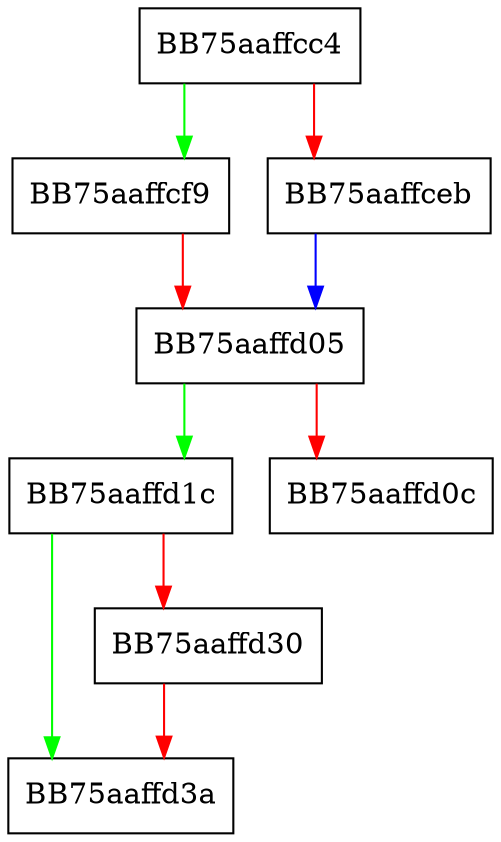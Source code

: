 digraph push_ptid_as_string {
  node [shape="box"];
  graph [splines=ortho];
  BB75aaffcc4 -> BB75aaffcf9 [color="green"];
  BB75aaffcc4 -> BB75aaffceb [color="red"];
  BB75aaffceb -> BB75aaffd05 [color="blue"];
  BB75aaffcf9 -> BB75aaffd05 [color="red"];
  BB75aaffd05 -> BB75aaffd1c [color="green"];
  BB75aaffd05 -> BB75aaffd0c [color="red"];
  BB75aaffd1c -> BB75aaffd3a [color="green"];
  BB75aaffd1c -> BB75aaffd30 [color="red"];
  BB75aaffd30 -> BB75aaffd3a [color="red"];
}